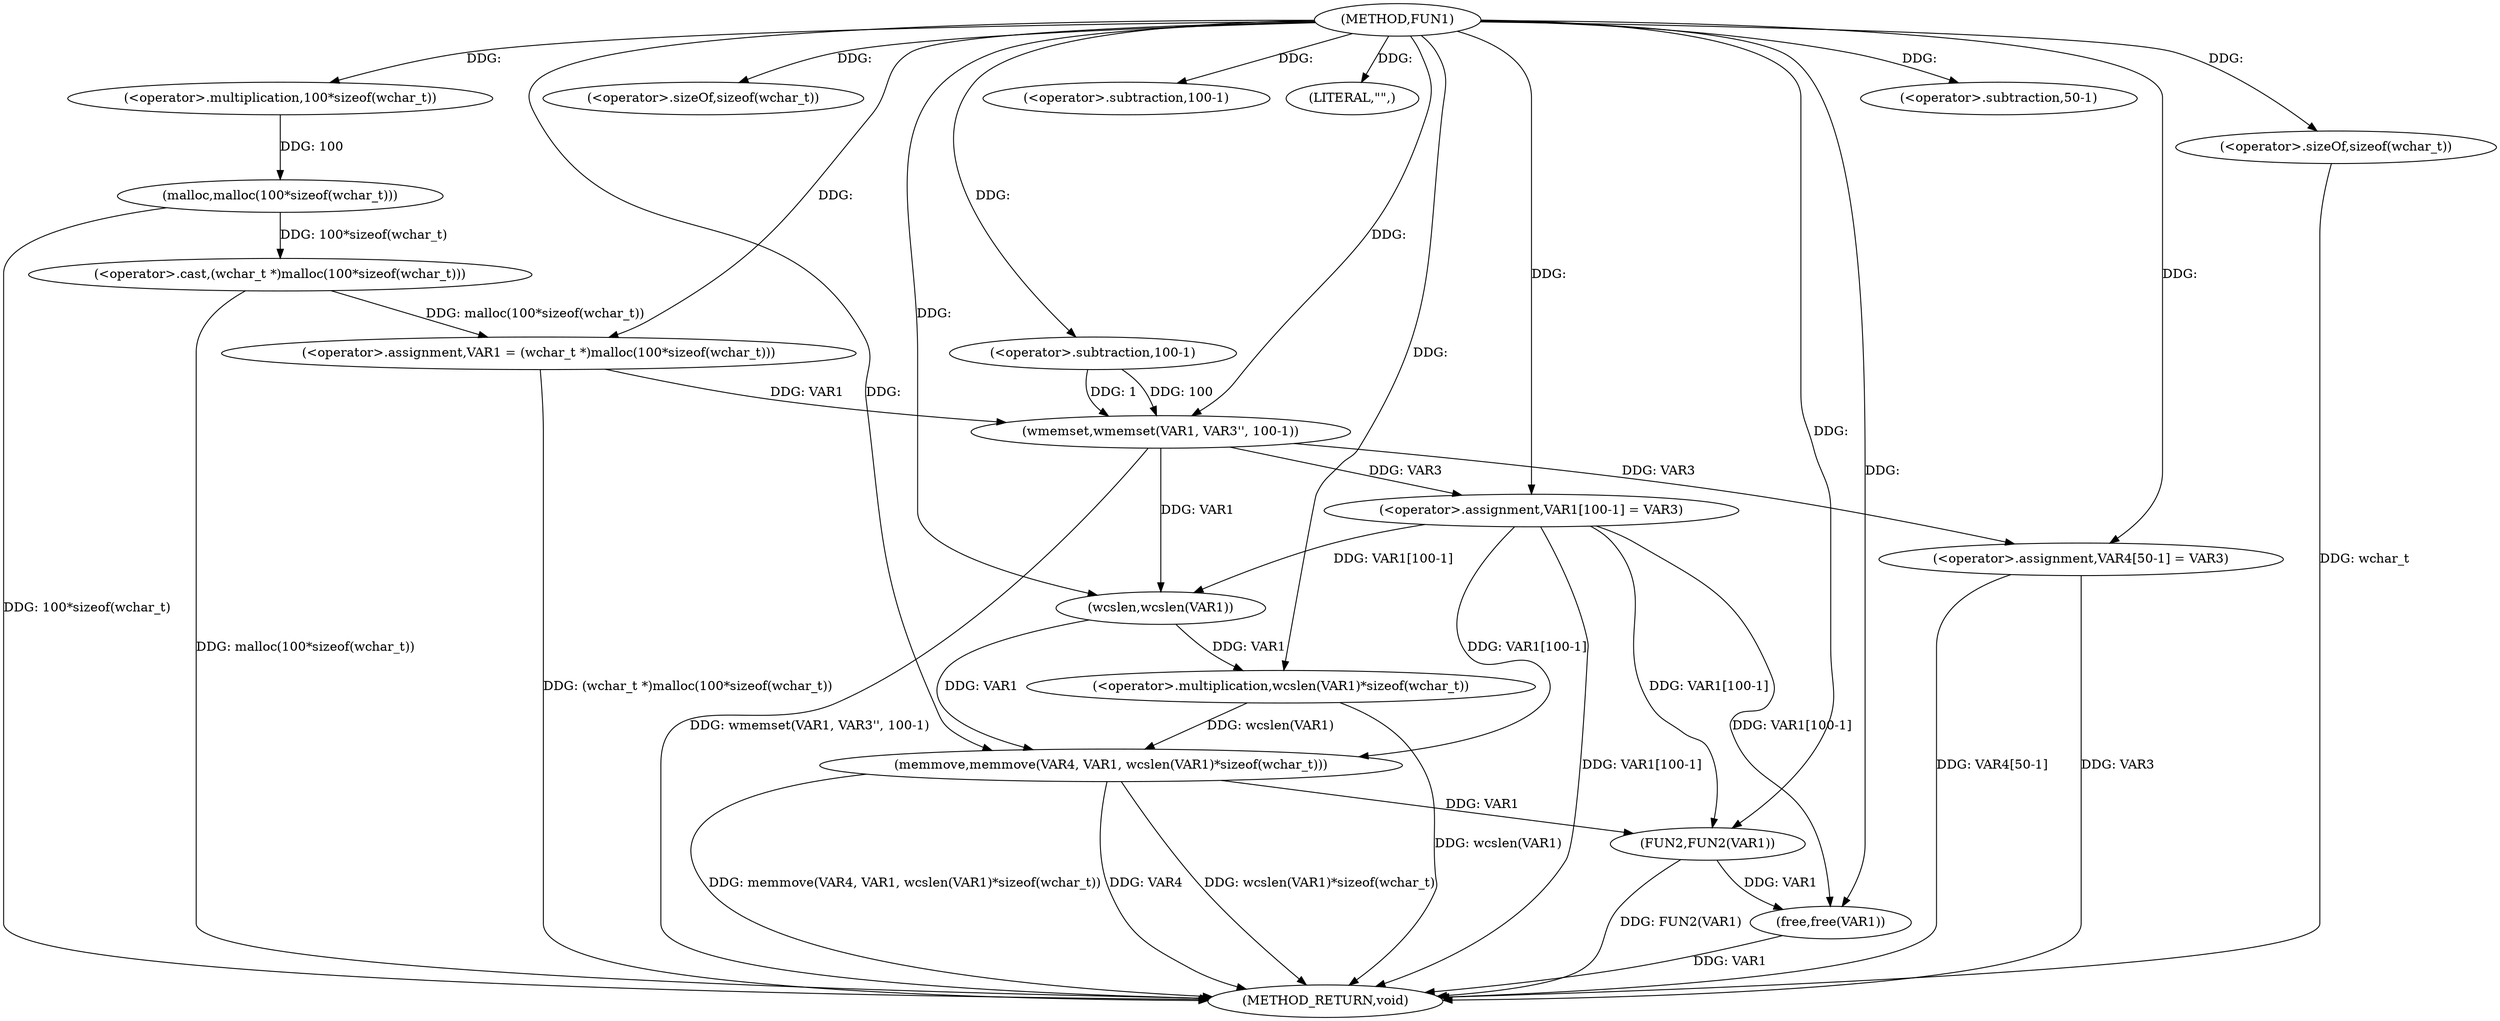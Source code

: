 digraph FUN1 {  
"1000100" [label = "(METHOD,FUN1)" ]
"1000148" [label = "(METHOD_RETURN,void)" ]
"1000103" [label = "(<operator>.assignment,VAR1 = (wchar_t *)malloc(100*sizeof(wchar_t)))" ]
"1000105" [label = "(<operator>.cast,(wchar_t *)malloc(100*sizeof(wchar_t)))" ]
"1000107" [label = "(malloc,malloc(100*sizeof(wchar_t)))" ]
"1000108" [label = "(<operator>.multiplication,100*sizeof(wchar_t))" ]
"1000110" [label = "(<operator>.sizeOf,sizeof(wchar_t))" ]
"1000114" [label = "(wmemset,wmemset(VAR1, VAR3'', 100-1))" ]
"1000117" [label = "(<operator>.subtraction,100-1)" ]
"1000120" [label = "(<operator>.assignment,VAR1[100-1] = VAR3)" ]
"1000123" [label = "(<operator>.subtraction,100-1)" ]
"1000128" [label = "(LITERAL,\"\",)" ]
"1000129" [label = "(memmove,memmove(VAR4, VAR1, wcslen(VAR1)*sizeof(wchar_t)))" ]
"1000132" [label = "(<operator>.multiplication,wcslen(VAR1)*sizeof(wchar_t))" ]
"1000133" [label = "(wcslen,wcslen(VAR1))" ]
"1000135" [label = "(<operator>.sizeOf,sizeof(wchar_t))" ]
"1000137" [label = "(<operator>.assignment,VAR4[50-1] = VAR3)" ]
"1000140" [label = "(<operator>.subtraction,50-1)" ]
"1000144" [label = "(FUN2,FUN2(VAR1))" ]
"1000146" [label = "(free,free(VAR1))" ]
  "1000129" -> "1000148"  [ label = "DDG: VAR4"] 
  "1000107" -> "1000148"  [ label = "DDG: 100*sizeof(wchar_t)"] 
  "1000105" -> "1000148"  [ label = "DDG: malloc(100*sizeof(wchar_t))"] 
  "1000103" -> "1000148"  [ label = "DDG: (wchar_t *)malloc(100*sizeof(wchar_t))"] 
  "1000114" -> "1000148"  [ label = "DDG: wmemset(VAR1, VAR3'', 100-1)"] 
  "1000120" -> "1000148"  [ label = "DDG: VAR1[100-1]"] 
  "1000132" -> "1000148"  [ label = "DDG: wcslen(VAR1)"] 
  "1000137" -> "1000148"  [ label = "DDG: VAR4[50-1]"] 
  "1000146" -> "1000148"  [ label = "DDG: VAR1"] 
  "1000129" -> "1000148"  [ label = "DDG: wcslen(VAR1)*sizeof(wchar_t)"] 
  "1000129" -> "1000148"  [ label = "DDG: memmove(VAR4, VAR1, wcslen(VAR1)*sizeof(wchar_t))"] 
  "1000144" -> "1000148"  [ label = "DDG: FUN2(VAR1)"] 
  "1000137" -> "1000148"  [ label = "DDG: VAR3"] 
  "1000135" -> "1000148"  [ label = "DDG: wchar_t"] 
  "1000105" -> "1000103"  [ label = "DDG: malloc(100*sizeof(wchar_t))"] 
  "1000100" -> "1000103"  [ label = "DDG: "] 
  "1000107" -> "1000105"  [ label = "DDG: 100*sizeof(wchar_t)"] 
  "1000108" -> "1000107"  [ label = "DDG: 100"] 
  "1000100" -> "1000108"  [ label = "DDG: "] 
  "1000100" -> "1000110"  [ label = "DDG: "] 
  "1000103" -> "1000114"  [ label = "DDG: VAR1"] 
  "1000100" -> "1000114"  [ label = "DDG: "] 
  "1000117" -> "1000114"  [ label = "DDG: 100"] 
  "1000117" -> "1000114"  [ label = "DDG: 1"] 
  "1000100" -> "1000117"  [ label = "DDG: "] 
  "1000114" -> "1000120"  [ label = "DDG: VAR3"] 
  "1000100" -> "1000120"  [ label = "DDG: "] 
  "1000100" -> "1000123"  [ label = "DDG: "] 
  "1000100" -> "1000128"  [ label = "DDG: "] 
  "1000100" -> "1000129"  [ label = "DDG: "] 
  "1000133" -> "1000129"  [ label = "DDG: VAR1"] 
  "1000120" -> "1000129"  [ label = "DDG: VAR1[100-1]"] 
  "1000132" -> "1000129"  [ label = "DDG: wcslen(VAR1)"] 
  "1000133" -> "1000132"  [ label = "DDG: VAR1"] 
  "1000114" -> "1000133"  [ label = "DDG: VAR1"] 
  "1000120" -> "1000133"  [ label = "DDG: VAR1[100-1]"] 
  "1000100" -> "1000133"  [ label = "DDG: "] 
  "1000100" -> "1000132"  [ label = "DDG: "] 
  "1000100" -> "1000135"  [ label = "DDG: "] 
  "1000100" -> "1000137"  [ label = "DDG: "] 
  "1000114" -> "1000137"  [ label = "DDG: VAR3"] 
  "1000100" -> "1000140"  [ label = "DDG: "] 
  "1000120" -> "1000144"  [ label = "DDG: VAR1[100-1]"] 
  "1000129" -> "1000144"  [ label = "DDG: VAR1"] 
  "1000100" -> "1000144"  [ label = "DDG: "] 
  "1000120" -> "1000146"  [ label = "DDG: VAR1[100-1]"] 
  "1000144" -> "1000146"  [ label = "DDG: VAR1"] 
  "1000100" -> "1000146"  [ label = "DDG: "] 
}
